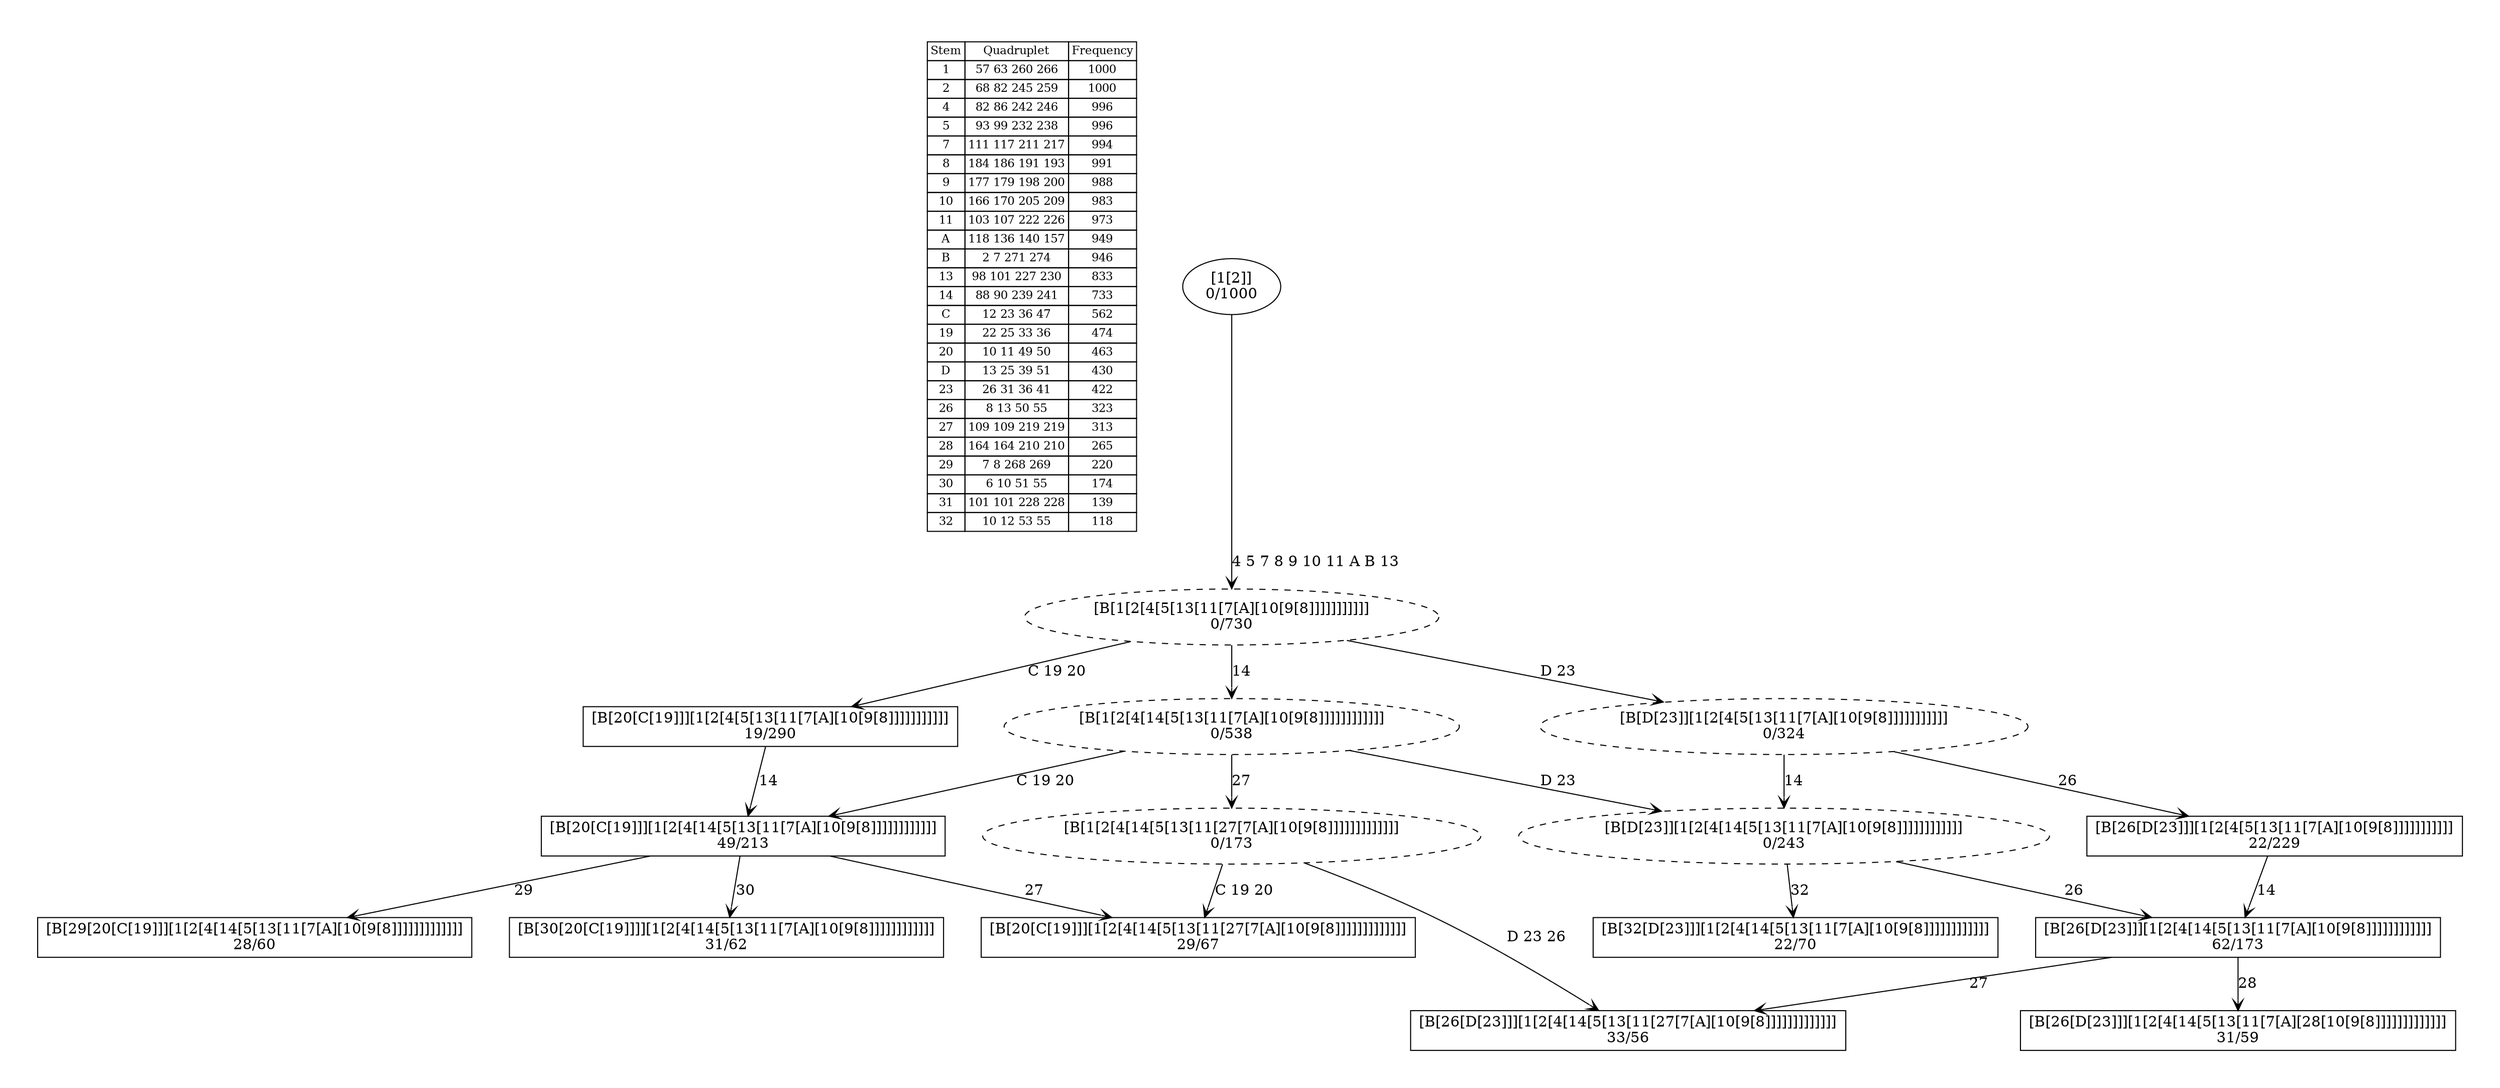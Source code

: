digraph G {
	pad = 0.5;
	nodesep = 0.5;
"legend" [label = < <table border="0" cellborder="1" cellspacing="0"><tr><td>Stem</td><td>Quadruplet</td><td>Frequency</td></tr>
<tr><td>1</td><td>57 63 260 266</td><td>1000</td></tr>
<tr><td>2</td><td>68 82 245 259</td><td>1000</td></tr>
<tr><td>4</td><td>82 86 242 246</td><td>996</td></tr>
<tr><td>5</td><td>93 99 232 238</td><td>996</td></tr>
<tr><td>7</td><td>111 117 211 217</td><td>994</td></tr>
<tr><td>8</td><td>184 186 191 193</td><td>991</td></tr>
<tr><td>9</td><td>177 179 198 200</td><td>988</td></tr>
<tr><td>10</td><td>166 170 205 209</td><td>983</td></tr>
<tr><td>11</td><td>103 107 222 226</td><td>973</td></tr>
<tr><td>A</td><td>118 136 140 157</td><td>949</td></tr>
<tr><td>B</td><td>2 7 271 274</td><td>946</td></tr>
<tr><td>13</td><td>98 101 227 230</td><td>833</td></tr>
<tr><td>14</td><td>88 90 239 241</td><td>733</td></tr>
<tr><td>C</td><td>12 23 36 47</td><td>562</td></tr>
<tr><td>19</td><td>22 25 33 36</td><td>474</td></tr>
<tr><td>20</td><td>10 11 49 50</td><td>463</td></tr>
<tr><td>D</td><td>13 25 39 51</td><td>430</td></tr>
<tr><td>23</td><td>26 31 36 41</td><td>422</td></tr>
<tr><td>26</td><td>8 13 50 55</td><td>323</td></tr>
<tr><td>27</td><td>109 109 219 219</td><td>313</td></tr>
<tr><td>28</td><td>164 164 210 210</td><td>265</td></tr>
<tr><td>29</td><td>7 8 268 269</td><td>220</td></tr>
<tr><td>30</td><td>6 10 51 55</td><td>174</td></tr>
<tr><td>31</td><td>101 101 228 228</td><td>139</td></tr>
<tr><td>32</td><td>10 12 53 55</td><td>118</td></tr>
</table>>, shape = plaintext, fontsize=11];
"1 2 4 5 7 8 9 10 11 A B 13 14 D 23 26 " [shape = box];
"1 2 4 5 7 8 9 10 11 A B 13 14 C 19 20 " [shape = box];
"1 2 4 5 7 8 9 10 11 A B 13 14 D 23 26 27 " [shape = box];
"1 2 4 5 7 8 9 10 11 A B 13 14 C 19 20 30 " [shape = box];
"1 2 4 5 7 8 9 10 11 A B 13 14 D 23 26 28 " [shape = box];
"1 2 4 5 7 8 9 10 11 A B 13 14 C 19 20 27 " [shape = box];
"1 2 4 5 7 8 9 10 11 A B 13 14 C 19 20 29 " [shape = box];
"1 2 4 5 7 8 9 10 11 A B 13 D 23 26 " [shape = box];
"1 2 4 5 7 8 9 10 11 A B 13 14 D 23 32 " [shape = box];
"1 2 4 5 7 8 9 10 11 A B 13 C 19 20 " [shape = box];
"1 2 4 5 7 8 9 10 11 A B 13 14 " [style = dashed];
"1 2 4 5 7 8 9 10 11 A B 13 14 D 23 " [style = dashed];
"1 2 4 5 7 8 9 10 11 A B 13 " [style = dashed];
"1 2 4 5 7 8 9 10 11 A B 13 14 27 " [style = dashed];
"1 2 4 5 7 8 9 10 11 A B 13 D 23 " [style = dashed];
"1 2 4 5 7 8 9 10 11 A B 13 14 D 23 26 " [label = "[B[26[D[23]]][1[2[4[14[5[13[11[7[A][10[9[8]]]]]]]]]]]]\n62/173"];
"1 2 4 5 7 8 9 10 11 A B 13 14 C 19 20 " [label = "[B[20[C[19]]][1[2[4[14[5[13[11[7[A][10[9[8]]]]]]]]]]]]\n49/213"];
"1 2 4 5 7 8 9 10 11 A B 13 14 D 23 26 27 " [label = "[B[26[D[23]]][1[2[4[14[5[13[11[27[7[A][10[9[8]]]]]]]]]]]]]\n33/56"];
"1 2 4 5 7 8 9 10 11 A B 13 14 C 19 20 30 " [label = "[B[30[20[C[19]]]][1[2[4[14[5[13[11[7[A][10[9[8]]]]]]]]]]]]\n31/62"];
"1 2 4 5 7 8 9 10 11 A B 13 14 D 23 26 28 " [label = "[B[26[D[23]]][1[2[4[14[5[13[11[7[A][28[10[9[8]]]]]]]]]]]]]\n31/59"];
"1 2 4 5 7 8 9 10 11 A B 13 14 C 19 20 27 " [label = "[B[20[C[19]]][1[2[4[14[5[13[11[27[7[A][10[9[8]]]]]]]]]]]]]\n29/67"];
"1 2 4 5 7 8 9 10 11 A B 13 14 C 19 20 29 " [label = "[B[29[20[C[19]]][1[2[4[14[5[13[11[7[A][10[9[8]]]]]]]]]]]]]\n28/60"];
"1 2 4 5 7 8 9 10 11 A B 13 D 23 26 " [label = "[B[26[D[23]]][1[2[4[5[13[11[7[A][10[9[8]]]]]]]]]]]\n22/229"];
"1 2 4 5 7 8 9 10 11 A B 13 14 D 23 32 " [label = "[B[32[D[23]]][1[2[4[14[5[13[11[7[A][10[9[8]]]]]]]]]]]]\n22/70"];
"1 2 4 5 7 8 9 10 11 A B 13 C 19 20 " [label = "[B[20[C[19]]][1[2[4[5[13[11[7[A][10[9[8]]]]]]]]]]]\n19/290"];
"1 2 4 5 7 8 9 10 11 A B 13 14 " [label = "[B[1[2[4[14[5[13[11[7[A][10[9[8]]]]]]]]]]]]\n0/538"];
"1 2 4 5 7 8 9 10 11 A B 13 14 D 23 " [label = "[B[D[23]][1[2[4[14[5[13[11[7[A][10[9[8]]]]]]]]]]]]\n0/243"];
"1 2 4 5 7 8 9 10 11 A B 13 " [label = "[B[1[2[4[5[13[11[7[A][10[9[8]]]]]]]]]]]\n0/730"];
"1 2 4 5 7 8 9 10 11 A B 13 14 27 " [label = "[B[1[2[4[14[5[13[11[27[7[A][10[9[8]]]]]]]]]]]]]\n0/173"];
"1 2 4 5 7 8 9 10 11 A B 13 D 23 " [label = "[B[D[23]][1[2[4[5[13[11[7[A][10[9[8]]]]]]]]]]]\n0/324"];
"1 2 " [label = "[1[2]]\n0/1000"];
"1 2 4 5 7 8 9 10 11 A B 13 14 D 23 26 " -> "1 2 4 5 7 8 9 10 11 A B 13 14 D 23 26 27 " [label = "27 ", arrowhead = vee];
"1 2 4 5 7 8 9 10 11 A B 13 14 D 23 26 " -> "1 2 4 5 7 8 9 10 11 A B 13 14 D 23 26 28 " [label = "28 ", arrowhead = vee];
"1 2 4 5 7 8 9 10 11 A B 13 14 C 19 20 " -> "1 2 4 5 7 8 9 10 11 A B 13 14 C 19 20 30 " [label = "30 ", arrowhead = vee];
"1 2 4 5 7 8 9 10 11 A B 13 14 C 19 20 " -> "1 2 4 5 7 8 9 10 11 A B 13 14 C 19 20 27 " [label = "27 ", arrowhead = vee];
"1 2 4 5 7 8 9 10 11 A B 13 14 C 19 20 " -> "1 2 4 5 7 8 9 10 11 A B 13 14 C 19 20 29 " [label = "29 ", arrowhead = vee];
"1 2 4 5 7 8 9 10 11 A B 13 D 23 26 " -> "1 2 4 5 7 8 9 10 11 A B 13 14 D 23 26 " [label = "14 ", arrowhead = vee];
"1 2 4 5 7 8 9 10 11 A B 13 C 19 20 " -> "1 2 4 5 7 8 9 10 11 A B 13 14 C 19 20 " [label = "14 ", arrowhead = vee];
"1 2 4 5 7 8 9 10 11 A B 13 14 " -> "1 2 4 5 7 8 9 10 11 A B 13 14 C 19 20 " [label = "C 19 20 ", arrowhead = vee];
"1 2 4 5 7 8 9 10 11 A B 13 14 " -> "1 2 4 5 7 8 9 10 11 A B 13 14 D 23 " [label = "D 23 ", arrowhead = vee];
"1 2 4 5 7 8 9 10 11 A B 13 14 " -> "1 2 4 5 7 8 9 10 11 A B 13 14 27 " [label = "27 ", arrowhead = vee];
"1 2 4 5 7 8 9 10 11 A B 13 14 D 23 " -> "1 2 4 5 7 8 9 10 11 A B 13 14 D 23 26 " [label = "26 ", arrowhead = vee];
"1 2 4 5 7 8 9 10 11 A B 13 14 D 23 " -> "1 2 4 5 7 8 9 10 11 A B 13 14 D 23 32 " [label = "32 ", arrowhead = vee];
"1 2 4 5 7 8 9 10 11 A B 13 " -> "1 2 4 5 7 8 9 10 11 A B 13 C 19 20 " [label = "C 19 20 ", arrowhead = vee];
"1 2 4 5 7 8 9 10 11 A B 13 " -> "1 2 4 5 7 8 9 10 11 A B 13 14 " [label = "14 ", arrowhead = vee];
"1 2 4 5 7 8 9 10 11 A B 13 " -> "1 2 4 5 7 8 9 10 11 A B 13 D 23 " [label = "D 23 ", arrowhead = vee];
"1 2 4 5 7 8 9 10 11 A B 13 14 27 " -> "1 2 4 5 7 8 9 10 11 A B 13 14 D 23 26 27 " [label = "D 23 26 ", arrowhead = vee];
"1 2 4 5 7 8 9 10 11 A B 13 14 27 " -> "1 2 4 5 7 8 9 10 11 A B 13 14 C 19 20 27 " [label = "C 19 20 ", arrowhead = vee];
"1 2 4 5 7 8 9 10 11 A B 13 D 23 " -> "1 2 4 5 7 8 9 10 11 A B 13 D 23 26 " [label = "26 ", arrowhead = vee];
"1 2 4 5 7 8 9 10 11 A B 13 D 23 " -> "1 2 4 5 7 8 9 10 11 A B 13 14 D 23 " [label = "14 ", arrowhead = vee];
"1 2 " -> "1 2 4 5 7 8 9 10 11 A B 13 " [label = "4 5 7 8 9 10 11 A B 13 ", arrowhead = vee];
}